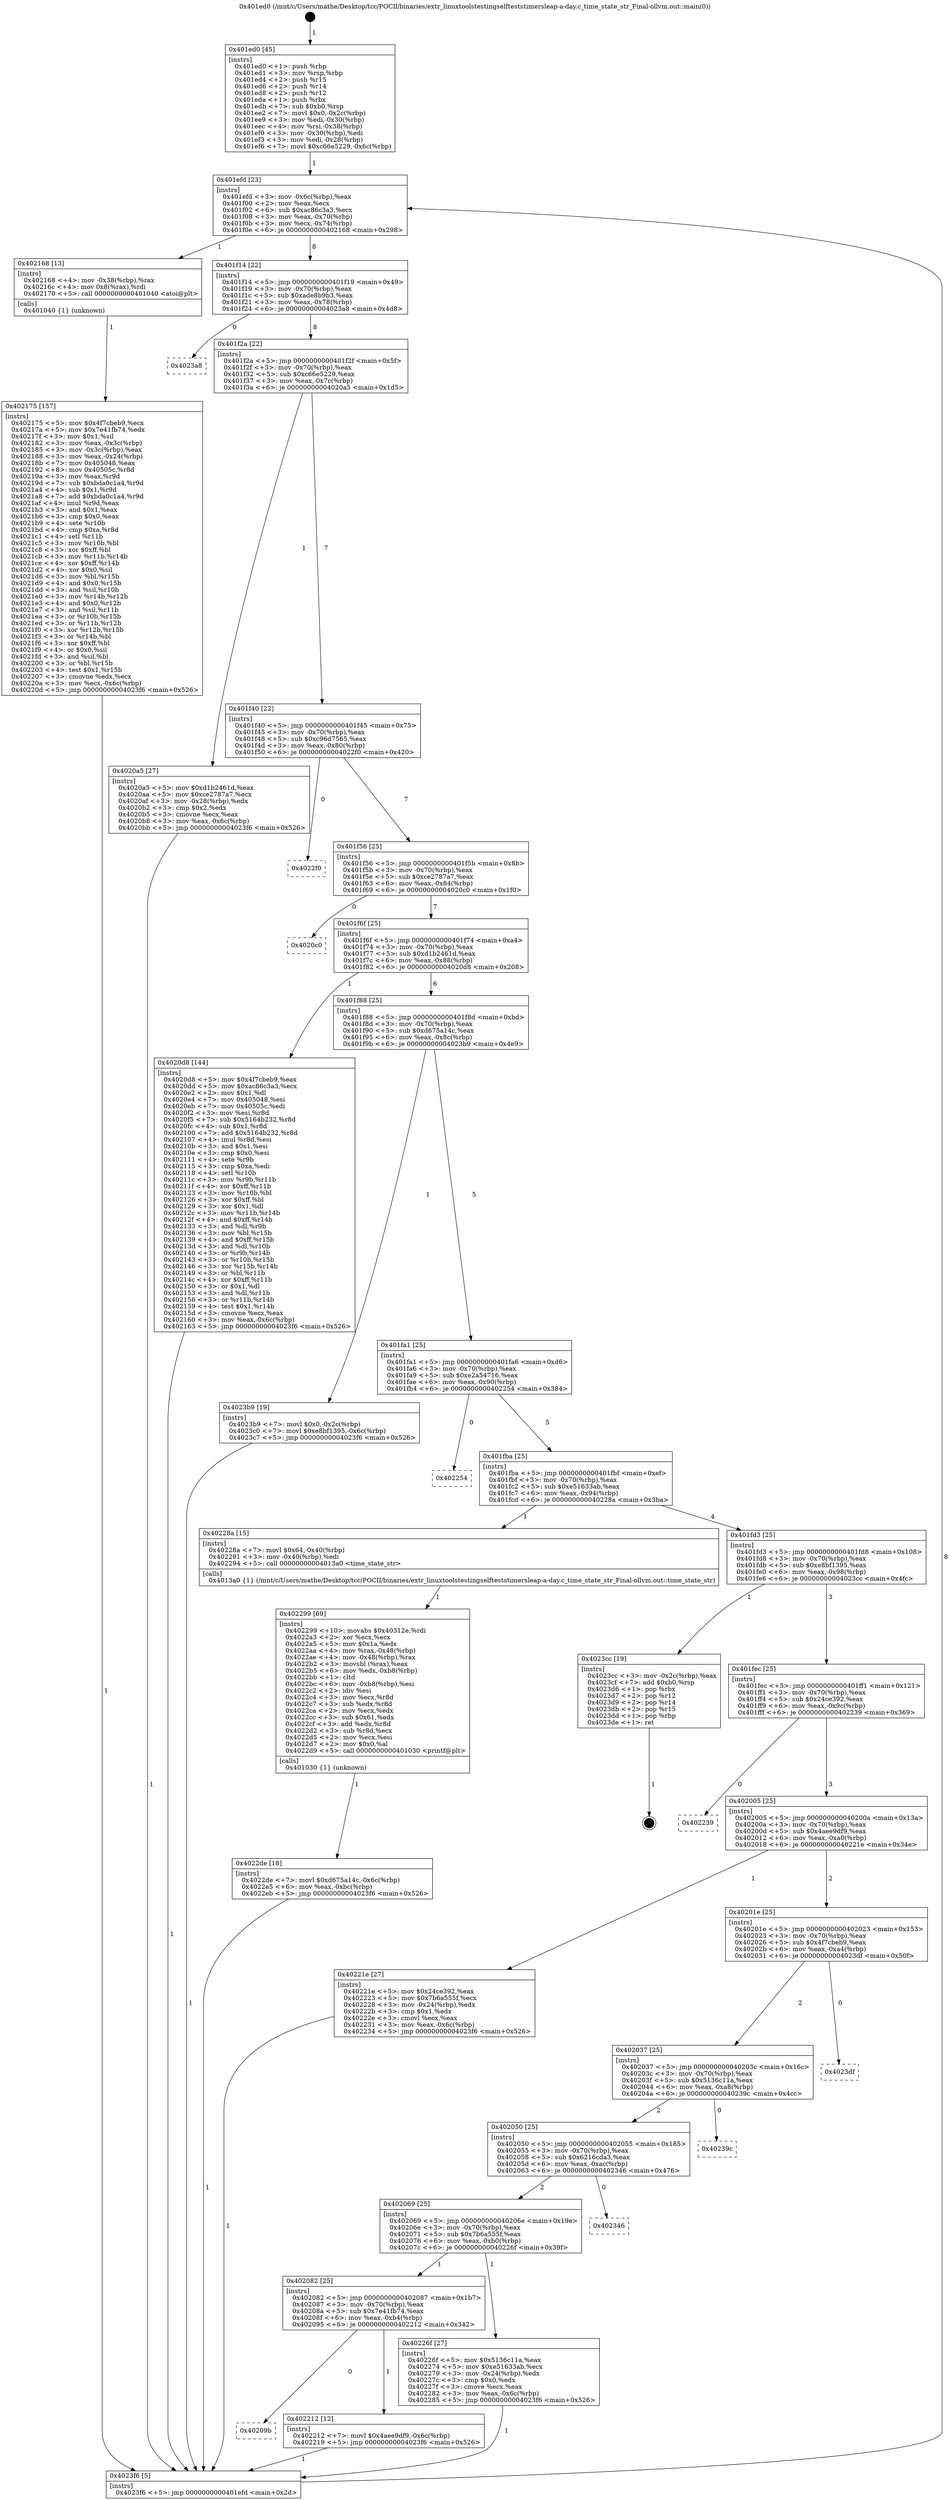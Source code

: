 digraph "0x401ed0" {
  label = "0x401ed0 (/mnt/c/Users/mathe/Desktop/tcc/POCII/binaries/extr_linuxtoolstestingselfteststimersleap-a-day.c_time_state_str_Final-ollvm.out::main(0))"
  labelloc = "t"
  node[shape=record]

  Entry [label="",width=0.3,height=0.3,shape=circle,fillcolor=black,style=filled]
  "0x401efd" [label="{
     0x401efd [23]\l
     | [instrs]\l
     &nbsp;&nbsp;0x401efd \<+3\>: mov -0x6c(%rbp),%eax\l
     &nbsp;&nbsp;0x401f00 \<+2\>: mov %eax,%ecx\l
     &nbsp;&nbsp;0x401f02 \<+6\>: sub $0xac86c3a3,%ecx\l
     &nbsp;&nbsp;0x401f08 \<+3\>: mov %eax,-0x70(%rbp)\l
     &nbsp;&nbsp;0x401f0b \<+3\>: mov %ecx,-0x74(%rbp)\l
     &nbsp;&nbsp;0x401f0e \<+6\>: je 0000000000402168 \<main+0x298\>\l
  }"]
  "0x402168" [label="{
     0x402168 [13]\l
     | [instrs]\l
     &nbsp;&nbsp;0x402168 \<+4\>: mov -0x38(%rbp),%rax\l
     &nbsp;&nbsp;0x40216c \<+4\>: mov 0x8(%rax),%rdi\l
     &nbsp;&nbsp;0x402170 \<+5\>: call 0000000000401040 \<atoi@plt\>\l
     | [calls]\l
     &nbsp;&nbsp;0x401040 \{1\} (unknown)\l
  }"]
  "0x401f14" [label="{
     0x401f14 [22]\l
     | [instrs]\l
     &nbsp;&nbsp;0x401f14 \<+5\>: jmp 0000000000401f19 \<main+0x49\>\l
     &nbsp;&nbsp;0x401f19 \<+3\>: mov -0x70(%rbp),%eax\l
     &nbsp;&nbsp;0x401f1c \<+5\>: sub $0xade8b9b3,%eax\l
     &nbsp;&nbsp;0x401f21 \<+3\>: mov %eax,-0x78(%rbp)\l
     &nbsp;&nbsp;0x401f24 \<+6\>: je 00000000004023a8 \<main+0x4d8\>\l
  }"]
  Exit [label="",width=0.3,height=0.3,shape=circle,fillcolor=black,style=filled,peripheries=2]
  "0x4023a8" [label="{
     0x4023a8\l
  }", style=dashed]
  "0x401f2a" [label="{
     0x401f2a [22]\l
     | [instrs]\l
     &nbsp;&nbsp;0x401f2a \<+5\>: jmp 0000000000401f2f \<main+0x5f\>\l
     &nbsp;&nbsp;0x401f2f \<+3\>: mov -0x70(%rbp),%eax\l
     &nbsp;&nbsp;0x401f32 \<+5\>: sub $0xc66e5229,%eax\l
     &nbsp;&nbsp;0x401f37 \<+3\>: mov %eax,-0x7c(%rbp)\l
     &nbsp;&nbsp;0x401f3a \<+6\>: je 00000000004020a5 \<main+0x1d5\>\l
  }"]
  "0x4022de" [label="{
     0x4022de [18]\l
     | [instrs]\l
     &nbsp;&nbsp;0x4022de \<+7\>: movl $0xd675a14c,-0x6c(%rbp)\l
     &nbsp;&nbsp;0x4022e5 \<+6\>: mov %eax,-0xbc(%rbp)\l
     &nbsp;&nbsp;0x4022eb \<+5\>: jmp 00000000004023f6 \<main+0x526\>\l
  }"]
  "0x4020a5" [label="{
     0x4020a5 [27]\l
     | [instrs]\l
     &nbsp;&nbsp;0x4020a5 \<+5\>: mov $0xd1b2461d,%eax\l
     &nbsp;&nbsp;0x4020aa \<+5\>: mov $0xce2787a7,%ecx\l
     &nbsp;&nbsp;0x4020af \<+3\>: mov -0x28(%rbp),%edx\l
     &nbsp;&nbsp;0x4020b2 \<+3\>: cmp $0x2,%edx\l
     &nbsp;&nbsp;0x4020b5 \<+3\>: cmovne %ecx,%eax\l
     &nbsp;&nbsp;0x4020b8 \<+3\>: mov %eax,-0x6c(%rbp)\l
     &nbsp;&nbsp;0x4020bb \<+5\>: jmp 00000000004023f6 \<main+0x526\>\l
  }"]
  "0x401f40" [label="{
     0x401f40 [22]\l
     | [instrs]\l
     &nbsp;&nbsp;0x401f40 \<+5\>: jmp 0000000000401f45 \<main+0x75\>\l
     &nbsp;&nbsp;0x401f45 \<+3\>: mov -0x70(%rbp),%eax\l
     &nbsp;&nbsp;0x401f48 \<+5\>: sub $0xc96d7565,%eax\l
     &nbsp;&nbsp;0x401f4d \<+3\>: mov %eax,-0x80(%rbp)\l
     &nbsp;&nbsp;0x401f50 \<+6\>: je 00000000004022f0 \<main+0x420\>\l
  }"]
  "0x4023f6" [label="{
     0x4023f6 [5]\l
     | [instrs]\l
     &nbsp;&nbsp;0x4023f6 \<+5\>: jmp 0000000000401efd \<main+0x2d\>\l
  }"]
  "0x401ed0" [label="{
     0x401ed0 [45]\l
     | [instrs]\l
     &nbsp;&nbsp;0x401ed0 \<+1\>: push %rbp\l
     &nbsp;&nbsp;0x401ed1 \<+3\>: mov %rsp,%rbp\l
     &nbsp;&nbsp;0x401ed4 \<+2\>: push %r15\l
     &nbsp;&nbsp;0x401ed6 \<+2\>: push %r14\l
     &nbsp;&nbsp;0x401ed8 \<+2\>: push %r12\l
     &nbsp;&nbsp;0x401eda \<+1\>: push %rbx\l
     &nbsp;&nbsp;0x401edb \<+7\>: sub $0xb0,%rsp\l
     &nbsp;&nbsp;0x401ee2 \<+7\>: movl $0x0,-0x2c(%rbp)\l
     &nbsp;&nbsp;0x401ee9 \<+3\>: mov %edi,-0x30(%rbp)\l
     &nbsp;&nbsp;0x401eec \<+4\>: mov %rsi,-0x38(%rbp)\l
     &nbsp;&nbsp;0x401ef0 \<+3\>: mov -0x30(%rbp),%edi\l
     &nbsp;&nbsp;0x401ef3 \<+3\>: mov %edi,-0x28(%rbp)\l
     &nbsp;&nbsp;0x401ef6 \<+7\>: movl $0xc66e5229,-0x6c(%rbp)\l
  }"]
  "0x402299" [label="{
     0x402299 [69]\l
     | [instrs]\l
     &nbsp;&nbsp;0x402299 \<+10\>: movabs $0x40312e,%rdi\l
     &nbsp;&nbsp;0x4022a3 \<+2\>: xor %ecx,%ecx\l
     &nbsp;&nbsp;0x4022a5 \<+5\>: mov $0x1a,%edx\l
     &nbsp;&nbsp;0x4022aa \<+4\>: mov %rax,-0x48(%rbp)\l
     &nbsp;&nbsp;0x4022ae \<+4\>: mov -0x48(%rbp),%rax\l
     &nbsp;&nbsp;0x4022b2 \<+3\>: movsbl (%rax),%eax\l
     &nbsp;&nbsp;0x4022b5 \<+6\>: mov %edx,-0xb8(%rbp)\l
     &nbsp;&nbsp;0x4022bb \<+1\>: cltd\l
     &nbsp;&nbsp;0x4022bc \<+6\>: mov -0xb8(%rbp),%esi\l
     &nbsp;&nbsp;0x4022c2 \<+2\>: idiv %esi\l
     &nbsp;&nbsp;0x4022c4 \<+3\>: mov %ecx,%r8d\l
     &nbsp;&nbsp;0x4022c7 \<+3\>: sub %edx,%r8d\l
     &nbsp;&nbsp;0x4022ca \<+2\>: mov %ecx,%edx\l
     &nbsp;&nbsp;0x4022cc \<+3\>: sub $0x61,%edx\l
     &nbsp;&nbsp;0x4022cf \<+3\>: add %edx,%r8d\l
     &nbsp;&nbsp;0x4022d2 \<+3\>: sub %r8d,%ecx\l
     &nbsp;&nbsp;0x4022d5 \<+2\>: mov %ecx,%esi\l
     &nbsp;&nbsp;0x4022d7 \<+2\>: mov $0x0,%al\l
     &nbsp;&nbsp;0x4022d9 \<+5\>: call 0000000000401030 \<printf@plt\>\l
     | [calls]\l
     &nbsp;&nbsp;0x401030 \{1\} (unknown)\l
  }"]
  "0x4022f0" [label="{
     0x4022f0\l
  }", style=dashed]
  "0x401f56" [label="{
     0x401f56 [25]\l
     | [instrs]\l
     &nbsp;&nbsp;0x401f56 \<+5\>: jmp 0000000000401f5b \<main+0x8b\>\l
     &nbsp;&nbsp;0x401f5b \<+3\>: mov -0x70(%rbp),%eax\l
     &nbsp;&nbsp;0x401f5e \<+5\>: sub $0xce2787a7,%eax\l
     &nbsp;&nbsp;0x401f63 \<+6\>: mov %eax,-0x84(%rbp)\l
     &nbsp;&nbsp;0x401f69 \<+6\>: je 00000000004020c0 \<main+0x1f0\>\l
  }"]
  "0x40209b" [label="{
     0x40209b\l
  }", style=dashed]
  "0x4020c0" [label="{
     0x4020c0\l
  }", style=dashed]
  "0x401f6f" [label="{
     0x401f6f [25]\l
     | [instrs]\l
     &nbsp;&nbsp;0x401f6f \<+5\>: jmp 0000000000401f74 \<main+0xa4\>\l
     &nbsp;&nbsp;0x401f74 \<+3\>: mov -0x70(%rbp),%eax\l
     &nbsp;&nbsp;0x401f77 \<+5\>: sub $0xd1b2461d,%eax\l
     &nbsp;&nbsp;0x401f7c \<+6\>: mov %eax,-0x88(%rbp)\l
     &nbsp;&nbsp;0x401f82 \<+6\>: je 00000000004020d8 \<main+0x208\>\l
  }"]
  "0x402212" [label="{
     0x402212 [12]\l
     | [instrs]\l
     &nbsp;&nbsp;0x402212 \<+7\>: movl $0x4aee9df9,-0x6c(%rbp)\l
     &nbsp;&nbsp;0x402219 \<+5\>: jmp 00000000004023f6 \<main+0x526\>\l
  }"]
  "0x4020d8" [label="{
     0x4020d8 [144]\l
     | [instrs]\l
     &nbsp;&nbsp;0x4020d8 \<+5\>: mov $0x4f7cbeb9,%eax\l
     &nbsp;&nbsp;0x4020dd \<+5\>: mov $0xac86c3a3,%ecx\l
     &nbsp;&nbsp;0x4020e2 \<+2\>: mov $0x1,%dl\l
     &nbsp;&nbsp;0x4020e4 \<+7\>: mov 0x405048,%esi\l
     &nbsp;&nbsp;0x4020eb \<+7\>: mov 0x40505c,%edi\l
     &nbsp;&nbsp;0x4020f2 \<+3\>: mov %esi,%r8d\l
     &nbsp;&nbsp;0x4020f5 \<+7\>: sub $0x5164b232,%r8d\l
     &nbsp;&nbsp;0x4020fc \<+4\>: sub $0x1,%r8d\l
     &nbsp;&nbsp;0x402100 \<+7\>: add $0x5164b232,%r8d\l
     &nbsp;&nbsp;0x402107 \<+4\>: imul %r8d,%esi\l
     &nbsp;&nbsp;0x40210b \<+3\>: and $0x1,%esi\l
     &nbsp;&nbsp;0x40210e \<+3\>: cmp $0x0,%esi\l
     &nbsp;&nbsp;0x402111 \<+4\>: sete %r9b\l
     &nbsp;&nbsp;0x402115 \<+3\>: cmp $0xa,%edi\l
     &nbsp;&nbsp;0x402118 \<+4\>: setl %r10b\l
     &nbsp;&nbsp;0x40211c \<+3\>: mov %r9b,%r11b\l
     &nbsp;&nbsp;0x40211f \<+4\>: xor $0xff,%r11b\l
     &nbsp;&nbsp;0x402123 \<+3\>: mov %r10b,%bl\l
     &nbsp;&nbsp;0x402126 \<+3\>: xor $0xff,%bl\l
     &nbsp;&nbsp;0x402129 \<+3\>: xor $0x1,%dl\l
     &nbsp;&nbsp;0x40212c \<+3\>: mov %r11b,%r14b\l
     &nbsp;&nbsp;0x40212f \<+4\>: and $0xff,%r14b\l
     &nbsp;&nbsp;0x402133 \<+3\>: and %dl,%r9b\l
     &nbsp;&nbsp;0x402136 \<+3\>: mov %bl,%r15b\l
     &nbsp;&nbsp;0x402139 \<+4\>: and $0xff,%r15b\l
     &nbsp;&nbsp;0x40213d \<+3\>: and %dl,%r10b\l
     &nbsp;&nbsp;0x402140 \<+3\>: or %r9b,%r14b\l
     &nbsp;&nbsp;0x402143 \<+3\>: or %r10b,%r15b\l
     &nbsp;&nbsp;0x402146 \<+3\>: xor %r15b,%r14b\l
     &nbsp;&nbsp;0x402149 \<+3\>: or %bl,%r11b\l
     &nbsp;&nbsp;0x40214c \<+4\>: xor $0xff,%r11b\l
     &nbsp;&nbsp;0x402150 \<+3\>: or $0x1,%dl\l
     &nbsp;&nbsp;0x402153 \<+3\>: and %dl,%r11b\l
     &nbsp;&nbsp;0x402156 \<+3\>: or %r11b,%r14b\l
     &nbsp;&nbsp;0x402159 \<+4\>: test $0x1,%r14b\l
     &nbsp;&nbsp;0x40215d \<+3\>: cmovne %ecx,%eax\l
     &nbsp;&nbsp;0x402160 \<+3\>: mov %eax,-0x6c(%rbp)\l
     &nbsp;&nbsp;0x402163 \<+5\>: jmp 00000000004023f6 \<main+0x526\>\l
  }"]
  "0x401f88" [label="{
     0x401f88 [25]\l
     | [instrs]\l
     &nbsp;&nbsp;0x401f88 \<+5\>: jmp 0000000000401f8d \<main+0xbd\>\l
     &nbsp;&nbsp;0x401f8d \<+3\>: mov -0x70(%rbp),%eax\l
     &nbsp;&nbsp;0x401f90 \<+5\>: sub $0xd675a14c,%eax\l
     &nbsp;&nbsp;0x401f95 \<+6\>: mov %eax,-0x8c(%rbp)\l
     &nbsp;&nbsp;0x401f9b \<+6\>: je 00000000004023b9 \<main+0x4e9\>\l
  }"]
  "0x402175" [label="{
     0x402175 [157]\l
     | [instrs]\l
     &nbsp;&nbsp;0x402175 \<+5\>: mov $0x4f7cbeb9,%ecx\l
     &nbsp;&nbsp;0x40217a \<+5\>: mov $0x7e41fb74,%edx\l
     &nbsp;&nbsp;0x40217f \<+3\>: mov $0x1,%sil\l
     &nbsp;&nbsp;0x402182 \<+3\>: mov %eax,-0x3c(%rbp)\l
     &nbsp;&nbsp;0x402185 \<+3\>: mov -0x3c(%rbp),%eax\l
     &nbsp;&nbsp;0x402188 \<+3\>: mov %eax,-0x24(%rbp)\l
     &nbsp;&nbsp;0x40218b \<+7\>: mov 0x405048,%eax\l
     &nbsp;&nbsp;0x402192 \<+8\>: mov 0x40505c,%r8d\l
     &nbsp;&nbsp;0x40219a \<+3\>: mov %eax,%r9d\l
     &nbsp;&nbsp;0x40219d \<+7\>: sub $0xbda0c1a4,%r9d\l
     &nbsp;&nbsp;0x4021a4 \<+4\>: sub $0x1,%r9d\l
     &nbsp;&nbsp;0x4021a8 \<+7\>: add $0xbda0c1a4,%r9d\l
     &nbsp;&nbsp;0x4021af \<+4\>: imul %r9d,%eax\l
     &nbsp;&nbsp;0x4021b3 \<+3\>: and $0x1,%eax\l
     &nbsp;&nbsp;0x4021b6 \<+3\>: cmp $0x0,%eax\l
     &nbsp;&nbsp;0x4021b9 \<+4\>: sete %r10b\l
     &nbsp;&nbsp;0x4021bd \<+4\>: cmp $0xa,%r8d\l
     &nbsp;&nbsp;0x4021c1 \<+4\>: setl %r11b\l
     &nbsp;&nbsp;0x4021c5 \<+3\>: mov %r10b,%bl\l
     &nbsp;&nbsp;0x4021c8 \<+3\>: xor $0xff,%bl\l
     &nbsp;&nbsp;0x4021cb \<+3\>: mov %r11b,%r14b\l
     &nbsp;&nbsp;0x4021ce \<+4\>: xor $0xff,%r14b\l
     &nbsp;&nbsp;0x4021d2 \<+4\>: xor $0x0,%sil\l
     &nbsp;&nbsp;0x4021d6 \<+3\>: mov %bl,%r15b\l
     &nbsp;&nbsp;0x4021d9 \<+4\>: and $0x0,%r15b\l
     &nbsp;&nbsp;0x4021dd \<+3\>: and %sil,%r10b\l
     &nbsp;&nbsp;0x4021e0 \<+3\>: mov %r14b,%r12b\l
     &nbsp;&nbsp;0x4021e3 \<+4\>: and $0x0,%r12b\l
     &nbsp;&nbsp;0x4021e7 \<+3\>: and %sil,%r11b\l
     &nbsp;&nbsp;0x4021ea \<+3\>: or %r10b,%r15b\l
     &nbsp;&nbsp;0x4021ed \<+3\>: or %r11b,%r12b\l
     &nbsp;&nbsp;0x4021f0 \<+3\>: xor %r12b,%r15b\l
     &nbsp;&nbsp;0x4021f3 \<+3\>: or %r14b,%bl\l
     &nbsp;&nbsp;0x4021f6 \<+3\>: xor $0xff,%bl\l
     &nbsp;&nbsp;0x4021f9 \<+4\>: or $0x0,%sil\l
     &nbsp;&nbsp;0x4021fd \<+3\>: and %sil,%bl\l
     &nbsp;&nbsp;0x402200 \<+3\>: or %bl,%r15b\l
     &nbsp;&nbsp;0x402203 \<+4\>: test $0x1,%r15b\l
     &nbsp;&nbsp;0x402207 \<+3\>: cmovne %edx,%ecx\l
     &nbsp;&nbsp;0x40220a \<+3\>: mov %ecx,-0x6c(%rbp)\l
     &nbsp;&nbsp;0x40220d \<+5\>: jmp 00000000004023f6 \<main+0x526\>\l
  }"]
  "0x402082" [label="{
     0x402082 [25]\l
     | [instrs]\l
     &nbsp;&nbsp;0x402082 \<+5\>: jmp 0000000000402087 \<main+0x1b7\>\l
     &nbsp;&nbsp;0x402087 \<+3\>: mov -0x70(%rbp),%eax\l
     &nbsp;&nbsp;0x40208a \<+5\>: sub $0x7e41fb74,%eax\l
     &nbsp;&nbsp;0x40208f \<+6\>: mov %eax,-0xb4(%rbp)\l
     &nbsp;&nbsp;0x402095 \<+6\>: je 0000000000402212 \<main+0x342\>\l
  }"]
  "0x4023b9" [label="{
     0x4023b9 [19]\l
     | [instrs]\l
     &nbsp;&nbsp;0x4023b9 \<+7\>: movl $0x0,-0x2c(%rbp)\l
     &nbsp;&nbsp;0x4023c0 \<+7\>: movl $0xe8bf1395,-0x6c(%rbp)\l
     &nbsp;&nbsp;0x4023c7 \<+5\>: jmp 00000000004023f6 \<main+0x526\>\l
  }"]
  "0x401fa1" [label="{
     0x401fa1 [25]\l
     | [instrs]\l
     &nbsp;&nbsp;0x401fa1 \<+5\>: jmp 0000000000401fa6 \<main+0xd6\>\l
     &nbsp;&nbsp;0x401fa6 \<+3\>: mov -0x70(%rbp),%eax\l
     &nbsp;&nbsp;0x401fa9 \<+5\>: sub $0xe2a54716,%eax\l
     &nbsp;&nbsp;0x401fae \<+6\>: mov %eax,-0x90(%rbp)\l
     &nbsp;&nbsp;0x401fb4 \<+6\>: je 0000000000402254 \<main+0x384\>\l
  }"]
  "0x40226f" [label="{
     0x40226f [27]\l
     | [instrs]\l
     &nbsp;&nbsp;0x40226f \<+5\>: mov $0x5136c11a,%eax\l
     &nbsp;&nbsp;0x402274 \<+5\>: mov $0xe51633ab,%ecx\l
     &nbsp;&nbsp;0x402279 \<+3\>: mov -0x24(%rbp),%edx\l
     &nbsp;&nbsp;0x40227c \<+3\>: cmp $0x0,%edx\l
     &nbsp;&nbsp;0x40227f \<+3\>: cmove %ecx,%eax\l
     &nbsp;&nbsp;0x402282 \<+3\>: mov %eax,-0x6c(%rbp)\l
     &nbsp;&nbsp;0x402285 \<+5\>: jmp 00000000004023f6 \<main+0x526\>\l
  }"]
  "0x402254" [label="{
     0x402254\l
  }", style=dashed]
  "0x401fba" [label="{
     0x401fba [25]\l
     | [instrs]\l
     &nbsp;&nbsp;0x401fba \<+5\>: jmp 0000000000401fbf \<main+0xef\>\l
     &nbsp;&nbsp;0x401fbf \<+3\>: mov -0x70(%rbp),%eax\l
     &nbsp;&nbsp;0x401fc2 \<+5\>: sub $0xe51633ab,%eax\l
     &nbsp;&nbsp;0x401fc7 \<+6\>: mov %eax,-0x94(%rbp)\l
     &nbsp;&nbsp;0x401fcd \<+6\>: je 000000000040228a \<main+0x3ba\>\l
  }"]
  "0x402069" [label="{
     0x402069 [25]\l
     | [instrs]\l
     &nbsp;&nbsp;0x402069 \<+5\>: jmp 000000000040206e \<main+0x19e\>\l
     &nbsp;&nbsp;0x40206e \<+3\>: mov -0x70(%rbp),%eax\l
     &nbsp;&nbsp;0x402071 \<+5\>: sub $0x7b6a555f,%eax\l
     &nbsp;&nbsp;0x402076 \<+6\>: mov %eax,-0xb0(%rbp)\l
     &nbsp;&nbsp;0x40207c \<+6\>: je 000000000040226f \<main+0x39f\>\l
  }"]
  "0x40228a" [label="{
     0x40228a [15]\l
     | [instrs]\l
     &nbsp;&nbsp;0x40228a \<+7\>: movl $0x64,-0x40(%rbp)\l
     &nbsp;&nbsp;0x402291 \<+3\>: mov -0x40(%rbp),%edi\l
     &nbsp;&nbsp;0x402294 \<+5\>: call 00000000004013a0 \<time_state_str\>\l
     | [calls]\l
     &nbsp;&nbsp;0x4013a0 \{1\} (/mnt/c/Users/mathe/Desktop/tcc/POCII/binaries/extr_linuxtoolstestingselfteststimersleap-a-day.c_time_state_str_Final-ollvm.out::time_state_str)\l
  }"]
  "0x401fd3" [label="{
     0x401fd3 [25]\l
     | [instrs]\l
     &nbsp;&nbsp;0x401fd3 \<+5\>: jmp 0000000000401fd8 \<main+0x108\>\l
     &nbsp;&nbsp;0x401fd8 \<+3\>: mov -0x70(%rbp),%eax\l
     &nbsp;&nbsp;0x401fdb \<+5\>: sub $0xe8bf1395,%eax\l
     &nbsp;&nbsp;0x401fe0 \<+6\>: mov %eax,-0x98(%rbp)\l
     &nbsp;&nbsp;0x401fe6 \<+6\>: je 00000000004023cc \<main+0x4fc\>\l
  }"]
  "0x402346" [label="{
     0x402346\l
  }", style=dashed]
  "0x4023cc" [label="{
     0x4023cc [19]\l
     | [instrs]\l
     &nbsp;&nbsp;0x4023cc \<+3\>: mov -0x2c(%rbp),%eax\l
     &nbsp;&nbsp;0x4023cf \<+7\>: add $0xb0,%rsp\l
     &nbsp;&nbsp;0x4023d6 \<+1\>: pop %rbx\l
     &nbsp;&nbsp;0x4023d7 \<+2\>: pop %r12\l
     &nbsp;&nbsp;0x4023d9 \<+2\>: pop %r14\l
     &nbsp;&nbsp;0x4023db \<+2\>: pop %r15\l
     &nbsp;&nbsp;0x4023dd \<+1\>: pop %rbp\l
     &nbsp;&nbsp;0x4023de \<+1\>: ret\l
  }"]
  "0x401fec" [label="{
     0x401fec [25]\l
     | [instrs]\l
     &nbsp;&nbsp;0x401fec \<+5\>: jmp 0000000000401ff1 \<main+0x121\>\l
     &nbsp;&nbsp;0x401ff1 \<+3\>: mov -0x70(%rbp),%eax\l
     &nbsp;&nbsp;0x401ff4 \<+5\>: sub $0x24ce392,%eax\l
     &nbsp;&nbsp;0x401ff9 \<+6\>: mov %eax,-0x9c(%rbp)\l
     &nbsp;&nbsp;0x401fff \<+6\>: je 0000000000402239 \<main+0x369\>\l
  }"]
  "0x402050" [label="{
     0x402050 [25]\l
     | [instrs]\l
     &nbsp;&nbsp;0x402050 \<+5\>: jmp 0000000000402055 \<main+0x185\>\l
     &nbsp;&nbsp;0x402055 \<+3\>: mov -0x70(%rbp),%eax\l
     &nbsp;&nbsp;0x402058 \<+5\>: sub $0x6216cda3,%eax\l
     &nbsp;&nbsp;0x40205d \<+6\>: mov %eax,-0xac(%rbp)\l
     &nbsp;&nbsp;0x402063 \<+6\>: je 0000000000402346 \<main+0x476\>\l
  }"]
  "0x402239" [label="{
     0x402239\l
  }", style=dashed]
  "0x402005" [label="{
     0x402005 [25]\l
     | [instrs]\l
     &nbsp;&nbsp;0x402005 \<+5\>: jmp 000000000040200a \<main+0x13a\>\l
     &nbsp;&nbsp;0x40200a \<+3\>: mov -0x70(%rbp),%eax\l
     &nbsp;&nbsp;0x40200d \<+5\>: sub $0x4aee9df9,%eax\l
     &nbsp;&nbsp;0x402012 \<+6\>: mov %eax,-0xa0(%rbp)\l
     &nbsp;&nbsp;0x402018 \<+6\>: je 000000000040221e \<main+0x34e\>\l
  }"]
  "0x40239c" [label="{
     0x40239c\l
  }", style=dashed]
  "0x40221e" [label="{
     0x40221e [27]\l
     | [instrs]\l
     &nbsp;&nbsp;0x40221e \<+5\>: mov $0x24ce392,%eax\l
     &nbsp;&nbsp;0x402223 \<+5\>: mov $0x7b6a555f,%ecx\l
     &nbsp;&nbsp;0x402228 \<+3\>: mov -0x24(%rbp),%edx\l
     &nbsp;&nbsp;0x40222b \<+3\>: cmp $0x1,%edx\l
     &nbsp;&nbsp;0x40222e \<+3\>: cmovl %ecx,%eax\l
     &nbsp;&nbsp;0x402231 \<+3\>: mov %eax,-0x6c(%rbp)\l
     &nbsp;&nbsp;0x402234 \<+5\>: jmp 00000000004023f6 \<main+0x526\>\l
  }"]
  "0x40201e" [label="{
     0x40201e [25]\l
     | [instrs]\l
     &nbsp;&nbsp;0x40201e \<+5\>: jmp 0000000000402023 \<main+0x153\>\l
     &nbsp;&nbsp;0x402023 \<+3\>: mov -0x70(%rbp),%eax\l
     &nbsp;&nbsp;0x402026 \<+5\>: sub $0x4f7cbeb9,%eax\l
     &nbsp;&nbsp;0x40202b \<+6\>: mov %eax,-0xa4(%rbp)\l
     &nbsp;&nbsp;0x402031 \<+6\>: je 00000000004023df \<main+0x50f\>\l
  }"]
  "0x402037" [label="{
     0x402037 [25]\l
     | [instrs]\l
     &nbsp;&nbsp;0x402037 \<+5\>: jmp 000000000040203c \<main+0x16c\>\l
     &nbsp;&nbsp;0x40203c \<+3\>: mov -0x70(%rbp),%eax\l
     &nbsp;&nbsp;0x40203f \<+5\>: sub $0x5136c11a,%eax\l
     &nbsp;&nbsp;0x402044 \<+6\>: mov %eax,-0xa8(%rbp)\l
     &nbsp;&nbsp;0x40204a \<+6\>: je 000000000040239c \<main+0x4cc\>\l
  }"]
  "0x4023df" [label="{
     0x4023df\l
  }", style=dashed]
  Entry -> "0x401ed0" [label=" 1"]
  "0x401efd" -> "0x402168" [label=" 1"]
  "0x401efd" -> "0x401f14" [label=" 8"]
  "0x4023cc" -> Exit [label=" 1"]
  "0x401f14" -> "0x4023a8" [label=" 0"]
  "0x401f14" -> "0x401f2a" [label=" 8"]
  "0x4023b9" -> "0x4023f6" [label=" 1"]
  "0x401f2a" -> "0x4020a5" [label=" 1"]
  "0x401f2a" -> "0x401f40" [label=" 7"]
  "0x4020a5" -> "0x4023f6" [label=" 1"]
  "0x401ed0" -> "0x401efd" [label=" 1"]
  "0x4023f6" -> "0x401efd" [label=" 8"]
  "0x4022de" -> "0x4023f6" [label=" 1"]
  "0x401f40" -> "0x4022f0" [label=" 0"]
  "0x401f40" -> "0x401f56" [label=" 7"]
  "0x402299" -> "0x4022de" [label=" 1"]
  "0x401f56" -> "0x4020c0" [label=" 0"]
  "0x401f56" -> "0x401f6f" [label=" 7"]
  "0x40228a" -> "0x402299" [label=" 1"]
  "0x401f6f" -> "0x4020d8" [label=" 1"]
  "0x401f6f" -> "0x401f88" [label=" 6"]
  "0x4020d8" -> "0x4023f6" [label=" 1"]
  "0x402168" -> "0x402175" [label=" 1"]
  "0x402175" -> "0x4023f6" [label=" 1"]
  "0x40226f" -> "0x4023f6" [label=" 1"]
  "0x401f88" -> "0x4023b9" [label=" 1"]
  "0x401f88" -> "0x401fa1" [label=" 5"]
  "0x402212" -> "0x4023f6" [label=" 1"]
  "0x401fa1" -> "0x402254" [label=" 0"]
  "0x401fa1" -> "0x401fba" [label=" 5"]
  "0x402082" -> "0x40209b" [label=" 0"]
  "0x401fba" -> "0x40228a" [label=" 1"]
  "0x401fba" -> "0x401fd3" [label=" 4"]
  "0x40221e" -> "0x4023f6" [label=" 1"]
  "0x401fd3" -> "0x4023cc" [label=" 1"]
  "0x401fd3" -> "0x401fec" [label=" 3"]
  "0x402069" -> "0x402082" [label=" 1"]
  "0x401fec" -> "0x402239" [label=" 0"]
  "0x401fec" -> "0x402005" [label=" 3"]
  "0x402082" -> "0x402212" [label=" 1"]
  "0x402005" -> "0x40221e" [label=" 1"]
  "0x402005" -> "0x40201e" [label=" 2"]
  "0x402050" -> "0x402069" [label=" 2"]
  "0x40201e" -> "0x4023df" [label=" 0"]
  "0x40201e" -> "0x402037" [label=" 2"]
  "0x402050" -> "0x402346" [label=" 0"]
  "0x402037" -> "0x40239c" [label=" 0"]
  "0x402037" -> "0x402050" [label=" 2"]
  "0x402069" -> "0x40226f" [label=" 1"]
}

